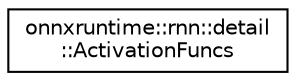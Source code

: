 digraph "Graphical Class Hierarchy"
{
  edge [fontname="Helvetica",fontsize="10",labelfontname="Helvetica",labelfontsize="10"];
  node [fontname="Helvetica",fontsize="10",shape=record];
  rankdir="LR";
  Node0 [label="onnxruntime::rnn::detail\l::ActivationFuncs",height=0.2,width=0.4,color="black", fillcolor="white", style="filled",URL="$classonnxruntime_1_1rnn_1_1detail_1_1ActivationFuncs.html"];
}
